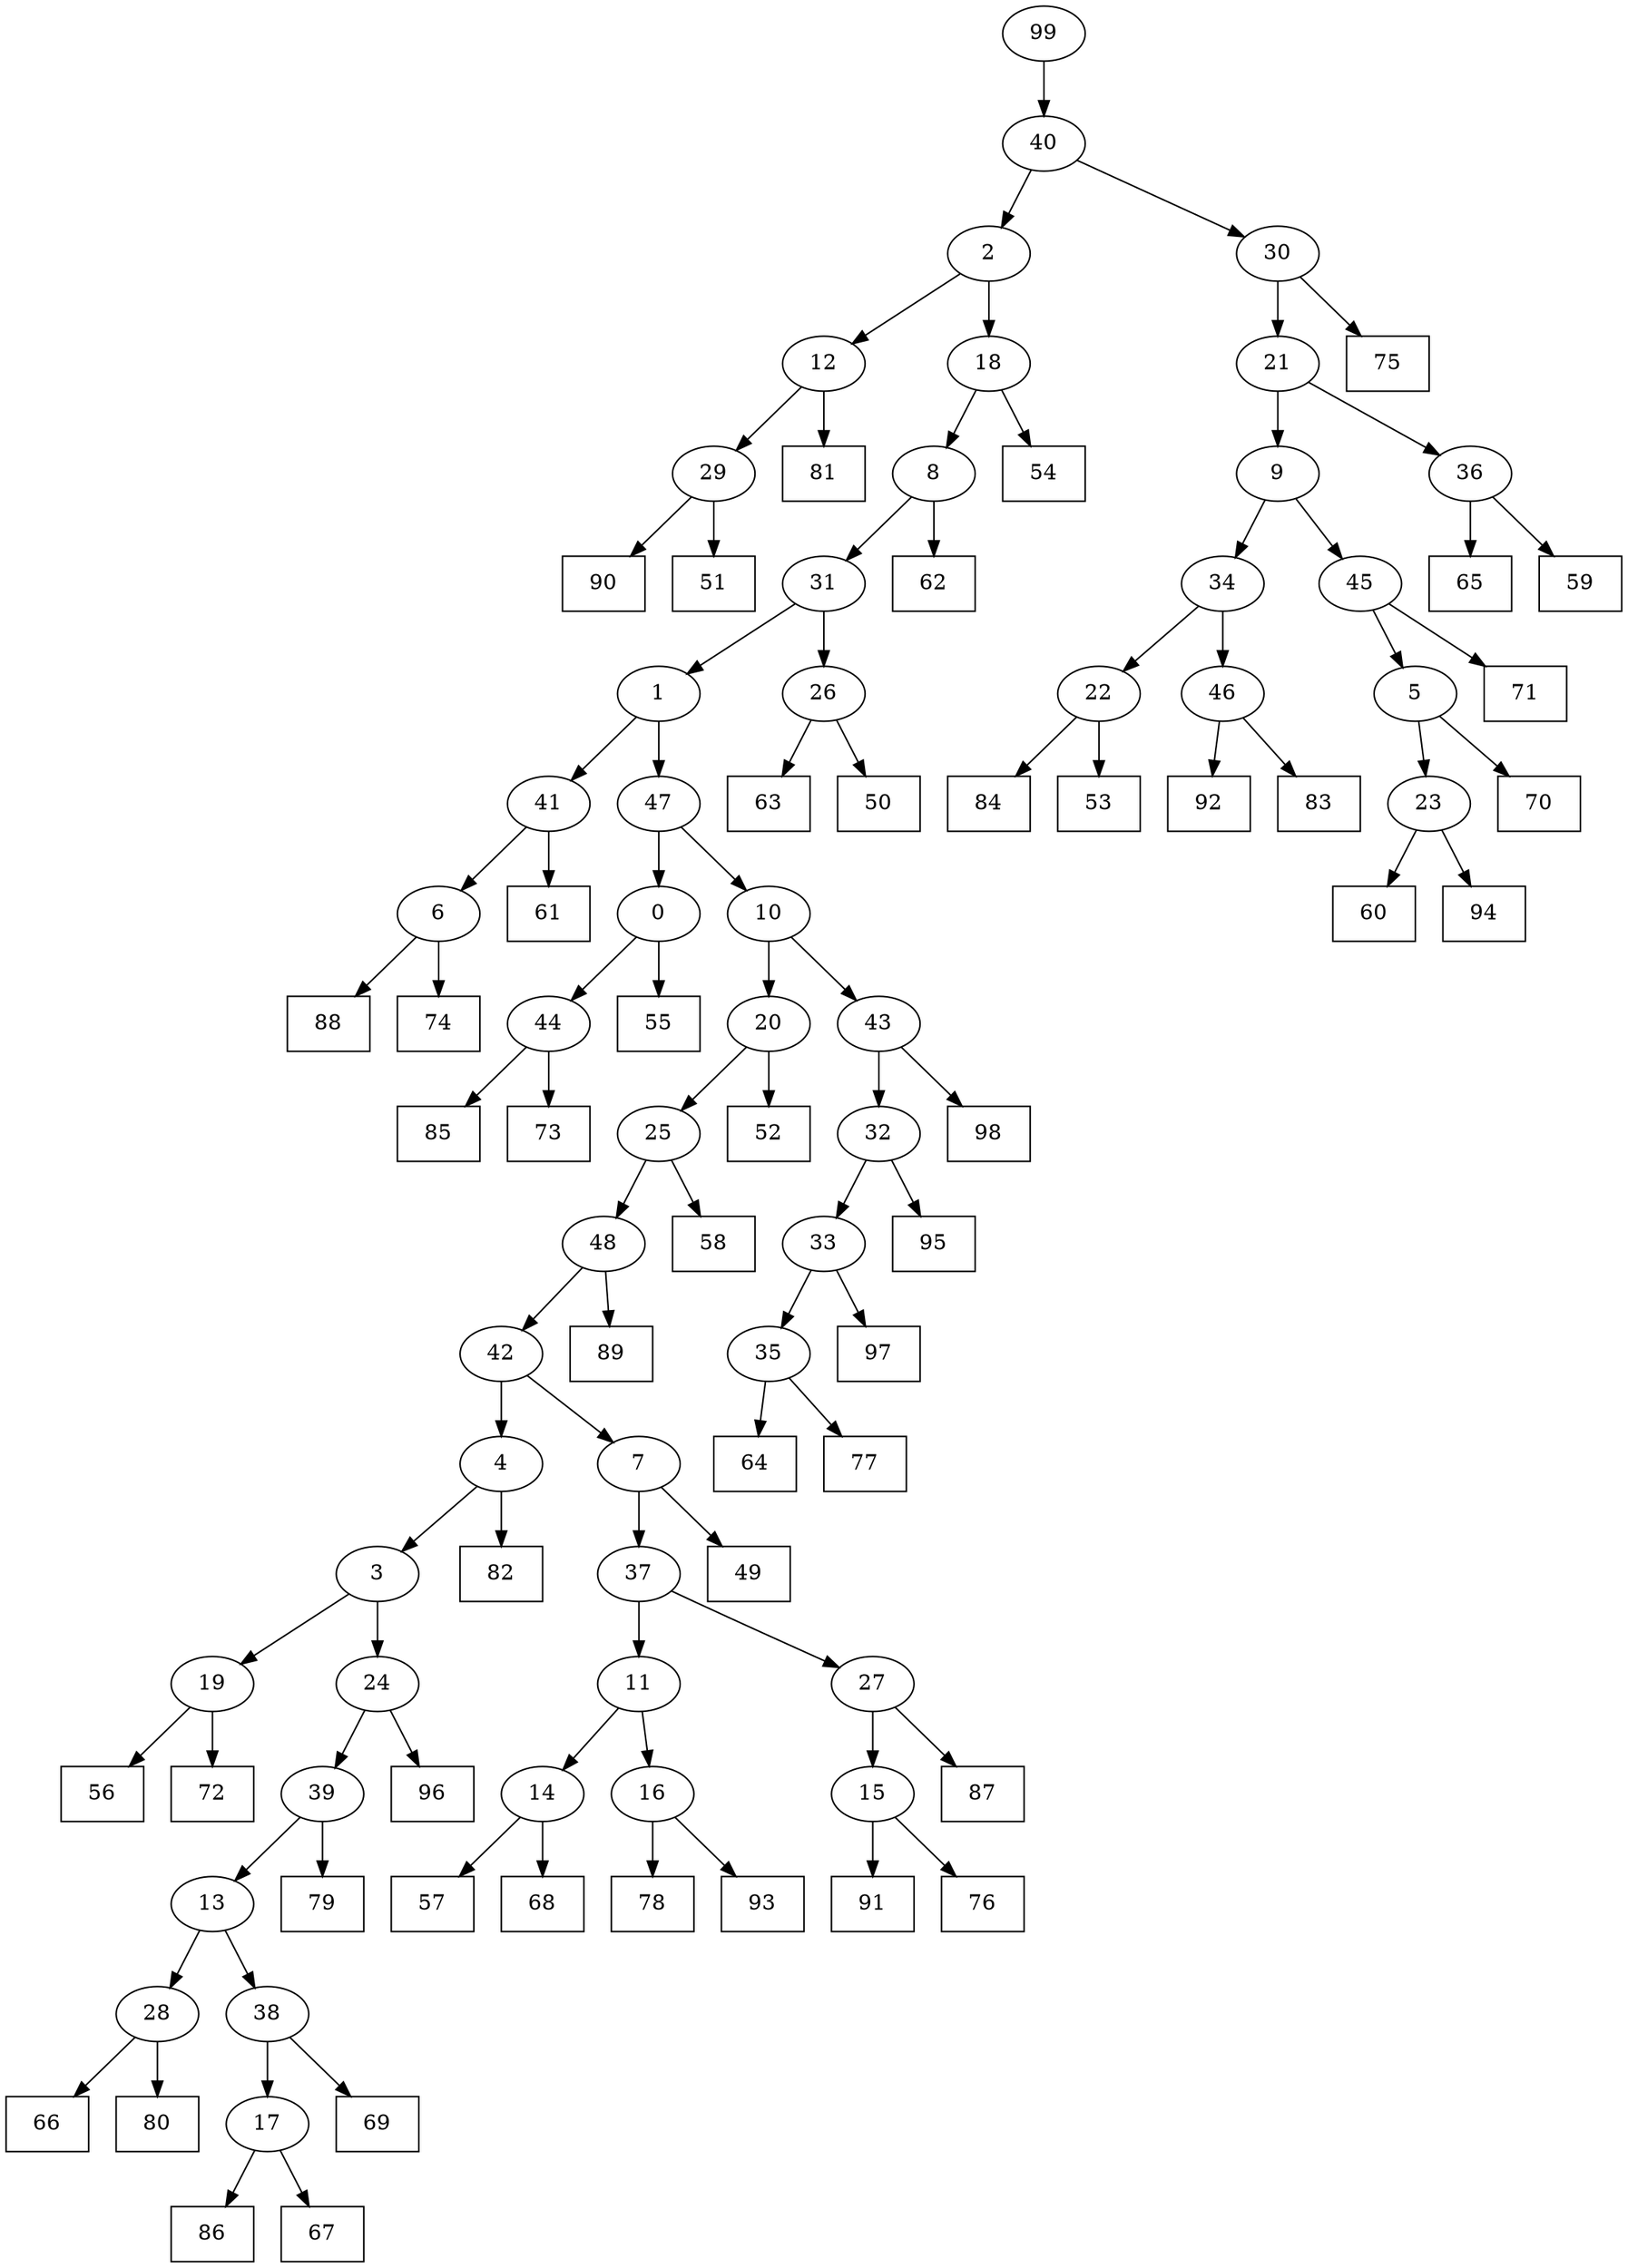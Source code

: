 digraph G {
0[label="0"];
1[label="1"];
2[label="2"];
3[label="3"];
4[label="4"];
5[label="5"];
6[label="6"];
7[label="7"];
8[label="8"];
9[label="9"];
10[label="10"];
11[label="11"];
12[label="12"];
13[label="13"];
14[label="14"];
15[label="15"];
16[label="16"];
17[label="17"];
18[label="18"];
19[label="19"];
20[label="20"];
21[label="21"];
22[label="22"];
23[label="23"];
24[label="24"];
25[label="25"];
26[label="26"];
27[label="27"];
28[label="28"];
29[label="29"];
30[label="30"];
31[label="31"];
32[label="32"];
33[label="33"];
34[label="34"];
35[label="35"];
36[label="36"];
37[label="37"];
38[label="38"];
39[label="39"];
40[label="40"];
41[label="41"];
42[label="42"];
43[label="43"];
44[label="44"];
45[label="45"];
46[label="46"];
47[label="47"];
48[label="48"];
49[shape=box,label="84"];
50[shape=box,label="57"];
51[shape=box,label="70"];
52[shape=box,label="62"];
53[shape=box,label="65"];
54[shape=box,label="53"];
55[shape=box,label="60"];
56[shape=box,label="66"];
57[shape=box,label="92"];
58[shape=box,label="97"];
59[shape=box,label="61"];
60[shape=box,label="88"];
61[shape=box,label="94"];
62[shape=box,label="56"];
63[shape=box,label="82"];
64[shape=box,label="68"];
65[shape=box,label="91"];
66[shape=box,label="72"];
67[shape=box,label="76"];
68[shape=box,label="87"];
69[shape=box,label="63"];
70[shape=box,label="86"];
71[shape=box,label="54"];
72[shape=box,label="64"];
73[shape=box,label="83"];
74[shape=box,label="75"];
75[shape=box,label="79"];
76[shape=box,label="90"];
77[shape=box,label="58"];
78[shape=box,label="95"];
79[shape=box,label="80"];
80[shape=box,label="78"];
81[shape=box,label="89"];
82[shape=box,label="93"];
83[shape=box,label="81"];
84[shape=box,label="49"];
85[shape=box,label="71"];
86[shape=box,label="55"];
87[shape=box,label="85"];
88[shape=box,label="77"];
89[shape=box,label="69"];
90[shape=box,label="73"];
91[shape=box,label="52"];
92[shape=box,label="74"];
93[shape=box,label="96"];
94[shape=box,label="50"];
95[shape=box,label="59"];
96[shape=box,label="51"];
97[shape=box,label="98"];
98[shape=box,label="67"];
99[label="99"];
0->86 ;
8->31 ;
47->0 ;
35->88 ;
25->77 ;
15->65 ;
18->71 ;
17->70 ;
41->59 ;
6->60 ;
21->9 ;
14->64 ;
14->50 ;
32->78 ;
1->41 ;
29->96 ;
44->87 ;
28->56 ;
41->6 ;
6->92 ;
12->29 ;
29->76 ;
45->85 ;
30->21 ;
39->13 ;
39->75 ;
48->42 ;
23->61 ;
24->93 ;
12->83 ;
24->39 ;
10->20 ;
2->12 ;
11->14 ;
17->98 ;
42->4 ;
4->3 ;
22->54 ;
4->63 ;
23->55 ;
40->30 ;
21->36 ;
36->95 ;
27->15 ;
15->67 ;
46->57 ;
26->69 ;
8->52 ;
16->80 ;
30->74 ;
9->45 ;
13->38 ;
38->17 ;
38->89 ;
19->66 ;
99->40 ;
3->19 ;
19->62 ;
43->97 ;
44->90 ;
10->43 ;
43->32 ;
42->7 ;
7->84 ;
20->91 ;
9->34 ;
5->23 ;
3->24 ;
22->49 ;
31->1 ;
34->22 ;
37->11 ;
28->79 ;
13->28 ;
34->46 ;
46->73 ;
33->35 ;
35->72 ;
36->53 ;
31->26 ;
40->2 ;
32->33 ;
7->37 ;
37->27 ;
48->81 ;
11->16 ;
16->82 ;
33->58 ;
1->47 ;
47->10 ;
26->94 ;
20->25 ;
25->48 ;
0->44 ;
2->18 ;
18->8 ;
27->68 ;
45->5 ;
5->51 ;
}
